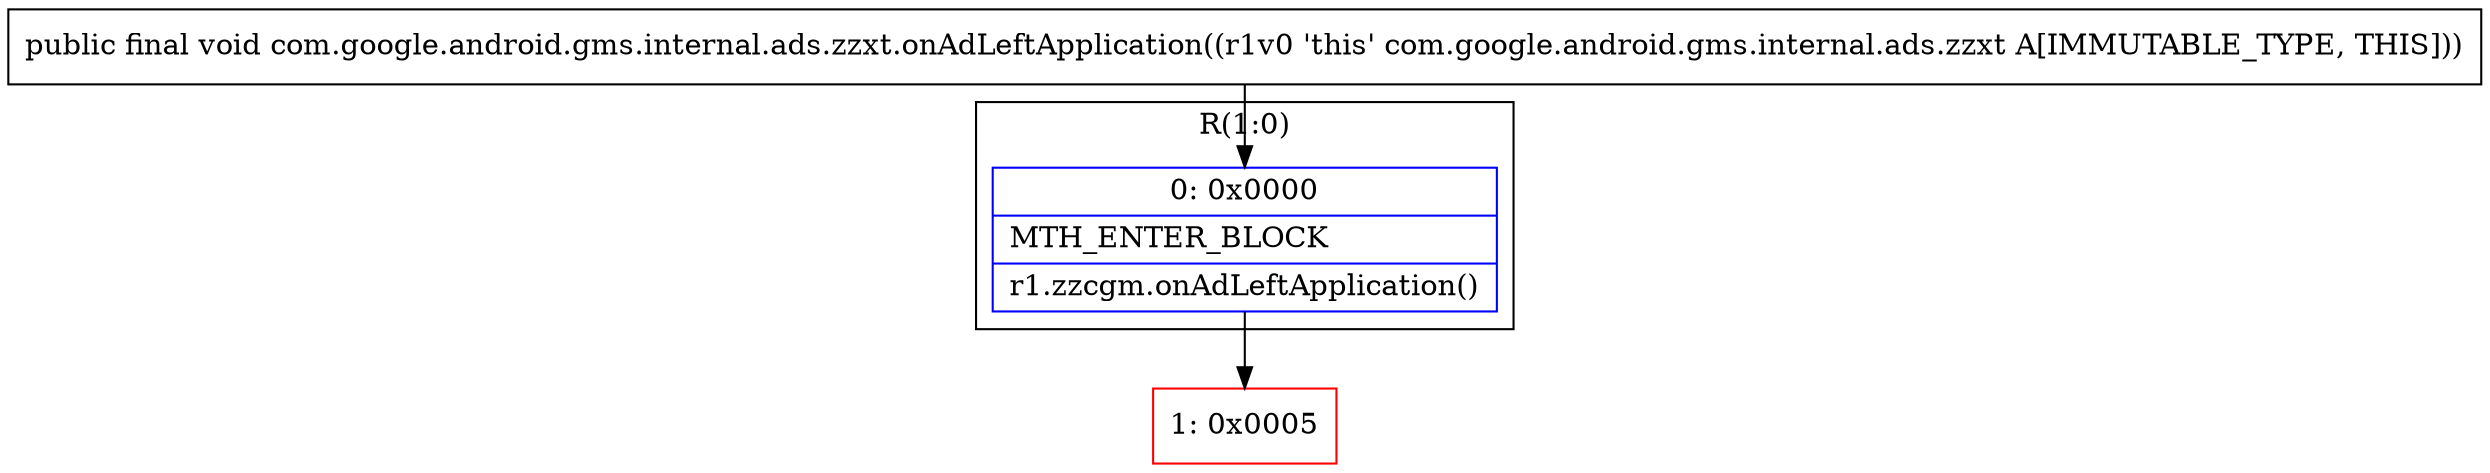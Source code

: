 digraph "CFG forcom.google.android.gms.internal.ads.zzxt.onAdLeftApplication()V" {
subgraph cluster_Region_1721125035 {
label = "R(1:0)";
node [shape=record,color=blue];
Node_0 [shape=record,label="{0\:\ 0x0000|MTH_ENTER_BLOCK\l|r1.zzcgm.onAdLeftApplication()\l}"];
}
Node_1 [shape=record,color=red,label="{1\:\ 0x0005}"];
MethodNode[shape=record,label="{public final void com.google.android.gms.internal.ads.zzxt.onAdLeftApplication((r1v0 'this' com.google.android.gms.internal.ads.zzxt A[IMMUTABLE_TYPE, THIS])) }"];
MethodNode -> Node_0;
Node_0 -> Node_1;
}

